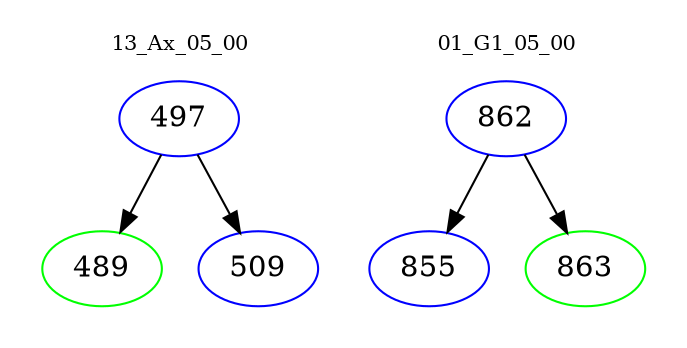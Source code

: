digraph{
subgraph cluster_0 {
color = white
label = "13_Ax_05_00";
fontsize=10;
T0_497 [label="497", color="blue"]
T0_497 -> T0_489 [color="black"]
T0_489 [label="489", color="green"]
T0_497 -> T0_509 [color="black"]
T0_509 [label="509", color="blue"]
}
subgraph cluster_1 {
color = white
label = "01_G1_05_00";
fontsize=10;
T1_862 [label="862", color="blue"]
T1_862 -> T1_855 [color="black"]
T1_855 [label="855", color="blue"]
T1_862 -> T1_863 [color="black"]
T1_863 [label="863", color="green"]
}
}
